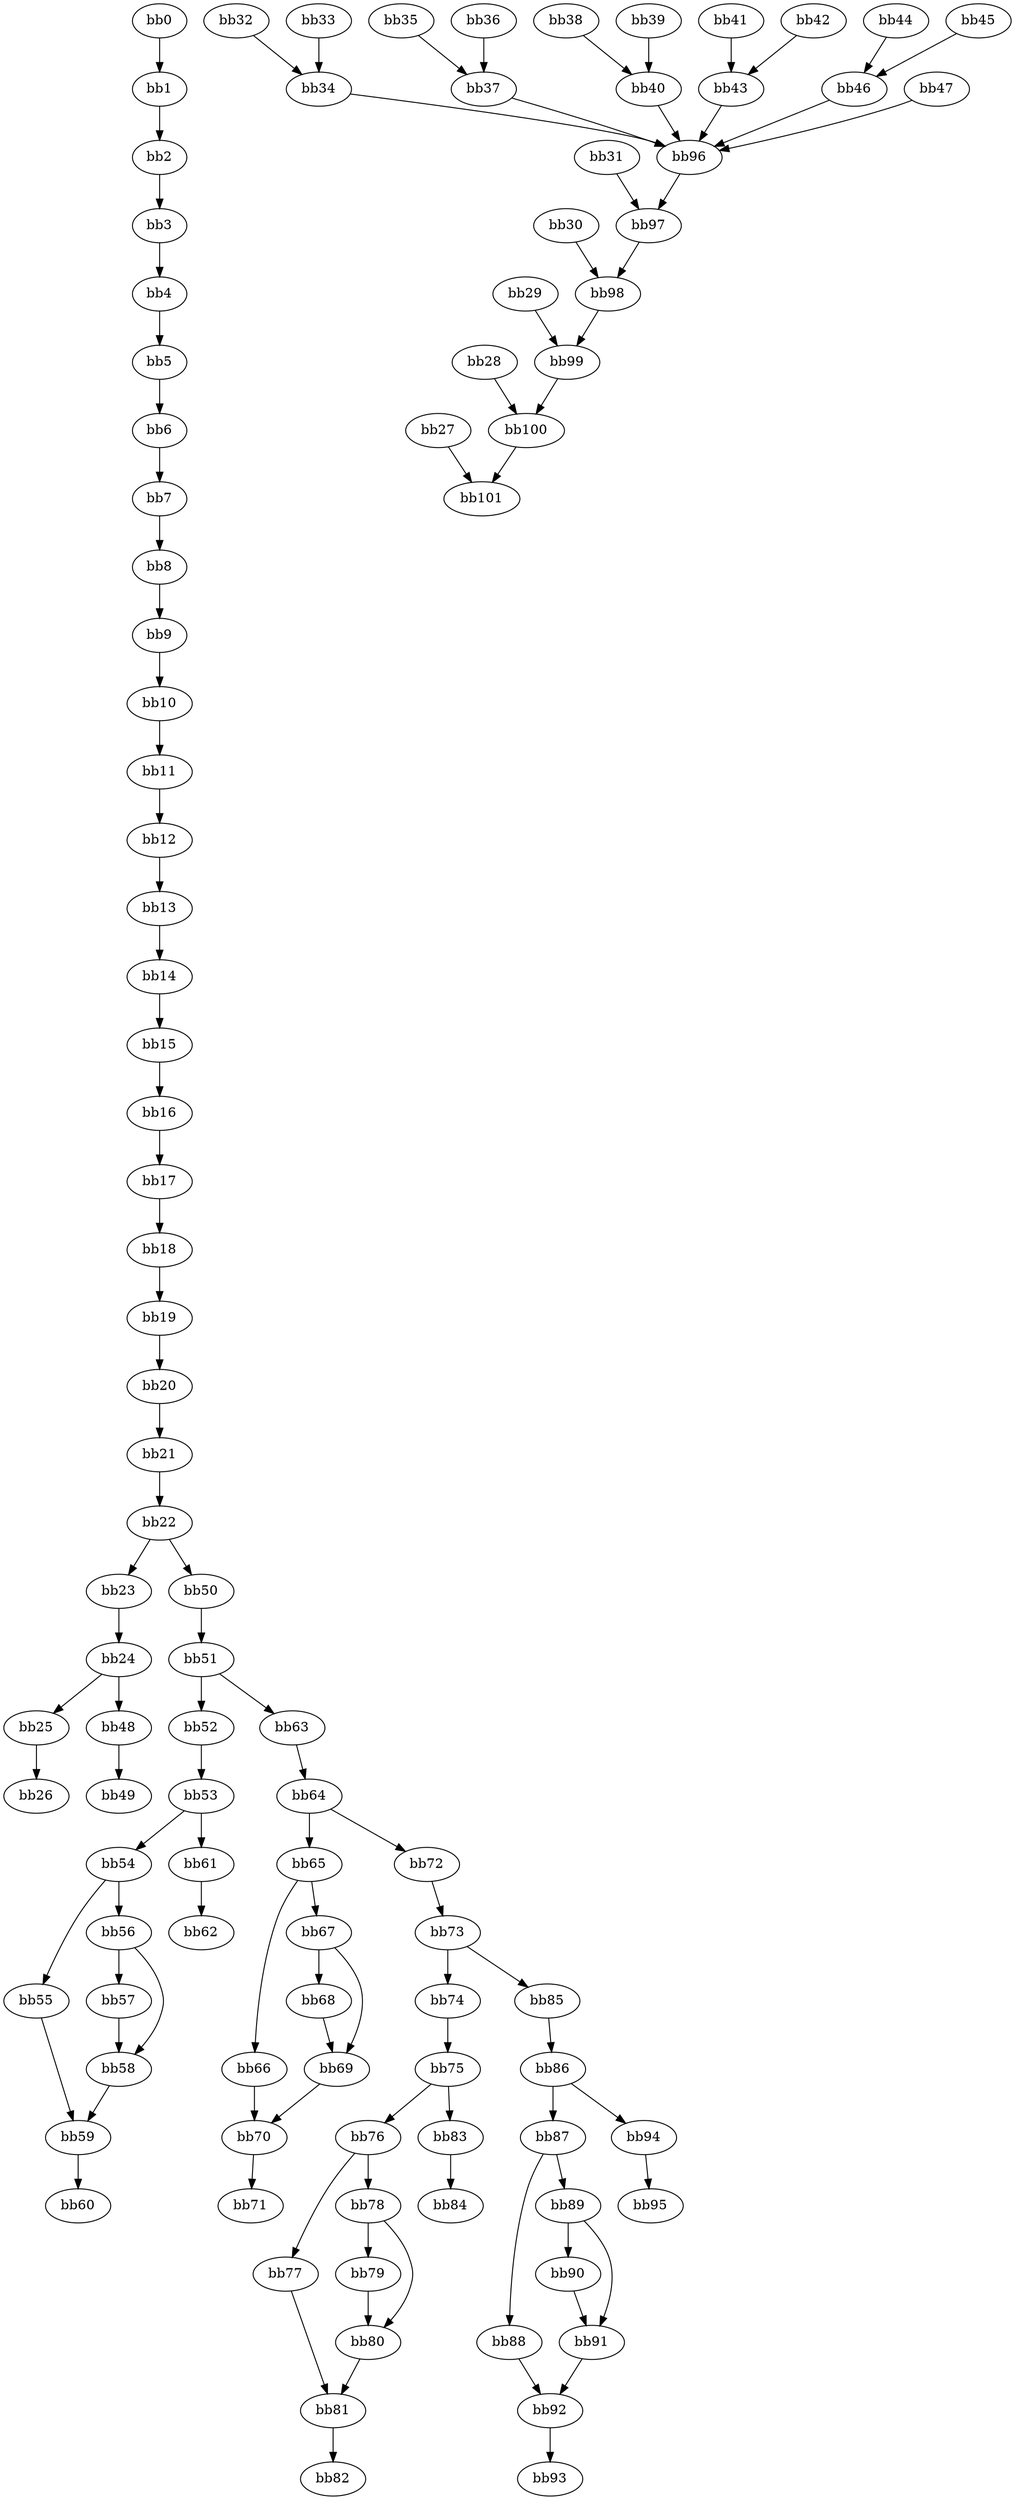 digraph cfg {
v0 [label = "bb0"];
v1 [label = "bb1"];
v2 [label = "bb2"];
v3 [label = "bb3"];
v4 [label = "bb4"];
v5 [label = "bb5"];
v6 [label = "bb6"];
v7 [label = "bb7"];
v8 [label = "bb8"];
v9 [label = "bb9"];
v10 [label = "bb10"];
v11 [label = "bb11"];
v12 [label = "bb12"];
v13 [label = "bb13"];
v14 [label = "bb14"];
v15 [label = "bb15"];
v16 [label = "bb16"];
v17 [label = "bb17"];
v18 [label = "bb18"];
v19 [label = "bb19"];
v20 [label = "bb20"];
v21 [label = "bb21"];
v22 [label = "bb22"];
v23 [label = "bb23"];
v24 [label = "bb24"];
v25 [label = "bb25"];
v26 [label = "bb26"];
v27 [label = "bb27"];
v28 [label = "bb28"];
v29 [label = "bb29"];
v30 [label = "bb30"];
v31 [label = "bb31"];
v32 [label = "bb32"];
v33 [label = "bb33"];
v34 [label = "bb34"];
v35 [label = "bb35"];
v36 [label = "bb36"];
v37 [label = "bb37"];
v38 [label = "bb38"];
v39 [label = "bb39"];
v40 [label = "bb40"];
v41 [label = "bb41"];
v42 [label = "bb42"];
v43 [label = "bb43"];
v44 [label = "bb44"];
v45 [label = "bb45"];
v46 [label = "bb46"];
v47 [label = "bb47"];
v48 [label = "bb48"];
v49 [label = "bb49"];
v50 [label = "bb50"];
v51 [label = "bb51"];
v52 [label = "bb52"];
v53 [label = "bb53"];
v54 [label = "bb54"];
v55 [label = "bb55"];
v56 [label = "bb56"];
v57 [label = "bb57"];
v58 [label = "bb58"];
v59 [label = "bb59"];
v60 [label = "bb60"];
v61 [label = "bb61"];
v62 [label = "bb62"];
v63 [label = "bb63"];
v64 [label = "bb64"];
v65 [label = "bb65"];
v66 [label = "bb66"];
v67 [label = "bb67"];
v68 [label = "bb68"];
v69 [label = "bb69"];
v70 [label = "bb70"];
v71 [label = "bb71"];
v72 [label = "bb72"];
v73 [label = "bb73"];
v74 [label = "bb74"];
v75 [label = "bb75"];
v76 [label = "bb76"];
v77 [label = "bb77"];
v78 [label = "bb78"];
v79 [label = "bb79"];
v80 [label = "bb80"];
v81 [label = "bb81"];
v82 [label = "bb82"];
v83 [label = "bb83"];
v84 [label = "bb84"];
v85 [label = "bb85"];
v86 [label = "bb86"];
v87 [label = "bb87"];
v88 [label = "bb88"];
v89 [label = "bb89"];
v90 [label = "bb90"];
v91 [label = "bb91"];
v92 [label = "bb92"];
v93 [label = "bb93"];
v94 [label = "bb94"];
v95 [label = "bb95"];
v96 [label = "bb96"];
v97 [label = "bb97"];
v98 [label = "bb98"];
v99 [label = "bb99"];
v100 [label = "bb100"];
v101 [label = "bb101"];
v0 -> v1;
v1 -> v2;
v2 -> v3;
v3 -> v4;
v4 -> v5;
v5 -> v6;
v6 -> v7;
v7 -> v8;
v8 -> v9;
v9 -> v10;
v10 -> v11;
v11 -> v12;
v12 -> v13;
v13 -> v14;
v14 -> v15;
v15 -> v16;
v16 -> v17;
v17 -> v18;
v18 -> v19;
v19 -> v20;
v20 -> v21;
v21 -> v22;
v22 -> v23;
v22 -> v50;
v23 -> v24;
v24 -> v25;
v24 -> v48;
v25 -> v26;
v27 -> v101;
v28 -> v100;
v29 -> v99;
v30 -> v98;
v31 -> v97;
v32 -> v34;
v33 -> v34;
v34 -> v96;
v35 -> v37;
v36 -> v37;
v37 -> v96;
v38 -> v40;
v39 -> v40;
v40 -> v96;
v41 -> v43;
v42 -> v43;
v43 -> v96;
v44 -> v46;
v45 -> v46;
v46 -> v96;
v47 -> v96;
v48 -> v49;
v50 -> v51;
v51 -> v52;
v51 -> v63;
v52 -> v53;
v53 -> v54;
v53 -> v61;
v54 -> v55;
v54 -> v56;
v55 -> v59;
v56 -> v57;
v56 -> v58;
v57 -> v58;
v58 -> v59;
v59 -> v60;
v61 -> v62;
v63 -> v64;
v64 -> v65;
v64 -> v72;
v65 -> v66;
v65 -> v67;
v66 -> v70;
v67 -> v68;
v67 -> v69;
v68 -> v69;
v69 -> v70;
v70 -> v71;
v72 -> v73;
v73 -> v74;
v73 -> v85;
v74 -> v75;
v75 -> v76;
v75 -> v83;
v76 -> v77;
v76 -> v78;
v77 -> v81;
v78 -> v79;
v78 -> v80;
v79 -> v80;
v80 -> v81;
v81 -> v82;
v83 -> v84;
v85 -> v86;
v86 -> v87;
v86 -> v94;
v87 -> v88;
v87 -> v89;
v88 -> v92;
v89 -> v90;
v89 -> v91;
v90 -> v91;
v91 -> v92;
v92 -> v93;
v94 -> v95;
v96 -> v97;
v97 -> v98;
v98 -> v99;
v99 -> v100;
v100 -> v101;
}
